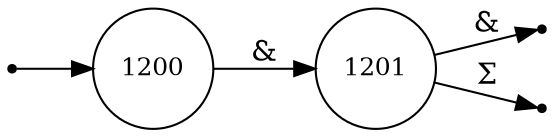 digraph finite_state_machine {
	rankdir=LR;
	size="8,5"


	node [shape = circle, label="1200", fontsize=12, color=black] 1200;
	node [shape = circle, label="1201", fontsize=12, color=black] 1201;

	node [shape = point, color=black] q0;
	q0	->	1200;

	1200	->	1201	[ label = "&" ];
	1201	->	1203	[ label = "&" ];
	1201	->	1202	[ label = "Σ" ];
}
